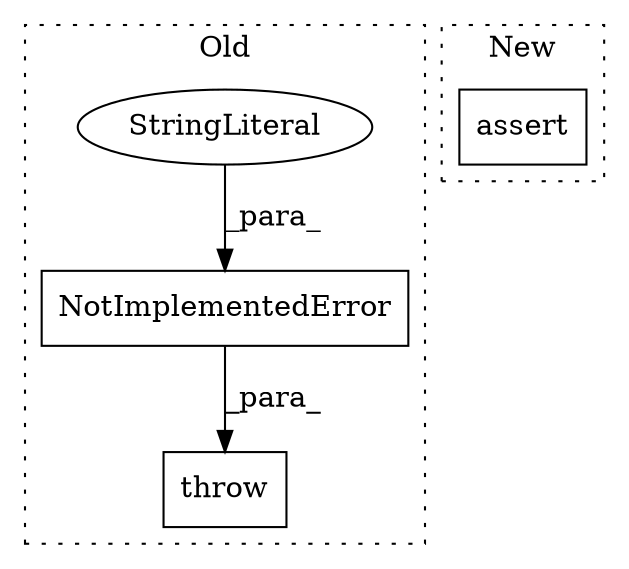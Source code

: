 digraph G {
subgraph cluster0 {
1 [label="NotImplementedError" a="32" s="18406,18490" l="20,1" shape="box"];
3 [label="throw" a="53" s="18400" l="6" shape="box"];
4 [label="StringLiteral" a="45" s="18426" l="64" shape="ellipse"];
label = "Old";
style="dotted";
}
subgraph cluster1 {
2 [label="assert" a="6" s="18453" l="7" shape="box"];
label = "New";
style="dotted";
}
1 -> 3 [label="_para_"];
4 -> 1 [label="_para_"];
}